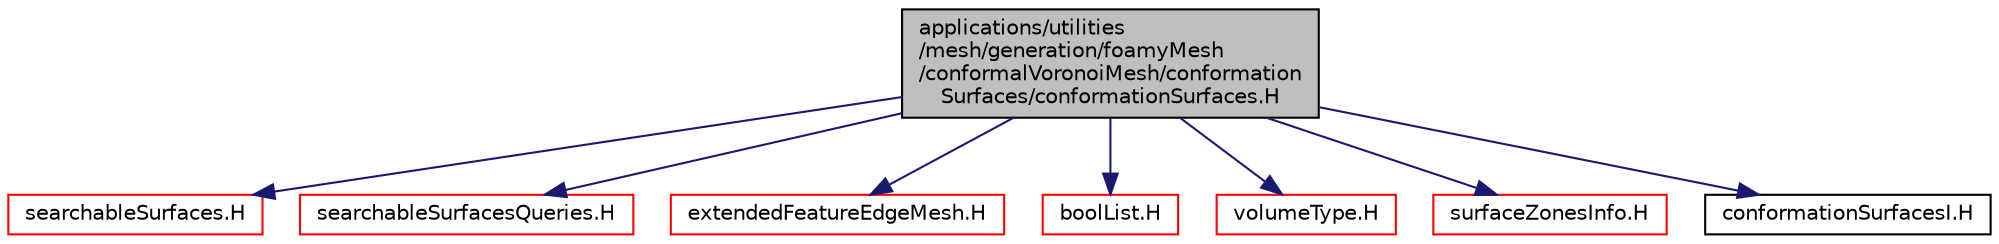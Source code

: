 digraph "applications/utilities/mesh/generation/foamyMesh/conformalVoronoiMesh/conformationSurfaces/conformationSurfaces.H"
{
  bgcolor="transparent";
  edge [fontname="Helvetica",fontsize="10",labelfontname="Helvetica",labelfontsize="10"];
  node [fontname="Helvetica",fontsize="10",shape=record];
  Node1 [label="applications/utilities\l/mesh/generation/foamyMesh\l/conformalVoronoiMesh/conformation\lSurfaces/conformationSurfaces.H",height=0.2,width=0.4,color="black", fillcolor="grey75", style="filled", fontcolor="black"];
  Node1 -> Node2 [color="midnightblue",fontsize="10",style="solid",fontname="Helvetica"];
  Node2 [label="searchableSurfaces.H",height=0.2,width=0.4,color="red",URL="$a07538.html"];
  Node1 -> Node3 [color="midnightblue",fontsize="10",style="solid",fontname="Helvetica"];
  Node3 [label="searchableSurfacesQueries.H",height=0.2,width=0.4,color="red",URL="$a07540.html"];
  Node1 -> Node4 [color="midnightblue",fontsize="10",style="solid",fontname="Helvetica"];
  Node4 [label="extendedFeatureEdgeMesh.H",height=0.2,width=0.4,color="red",URL="$a05123.html"];
  Node1 -> Node5 [color="midnightblue",fontsize="10",style="solid",fontname="Helvetica"];
  Node5 [label="boolList.H",height=0.2,width=0.4,color="red",URL="$a09001.html"];
  Node1 -> Node6 [color="midnightblue",fontsize="10",style="solid",fontname="Helvetica"];
  Node6 [label="volumeType.H",height=0.2,width=0.4,color="red",URL="$a07730.html"];
  Node1 -> Node7 [color="midnightblue",fontsize="10",style="solid",fontname="Helvetica"];
  Node7 [label="surfaceZonesInfo.H",height=0.2,width=0.4,color="red",URL="$a07290.html"];
  Node1 -> Node8 [color="midnightblue",fontsize="10",style="solid",fontname="Helvetica"];
  Node8 [label="conformationSurfacesI.H",height=0.2,width=0.4,color="black",URL="$a04208.html"];
}
